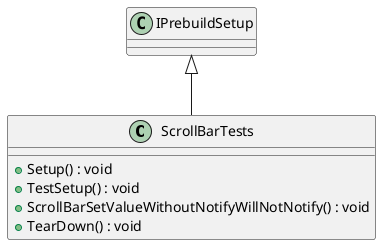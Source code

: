 @startuml
class ScrollBarTests {
    + Setup() : void
    + TestSetup() : void
    + ScrollBarSetValueWithoutNotifyWillNotNotify() : void
    + TearDown() : void
}
IPrebuildSetup <|-- ScrollBarTests
@enduml
